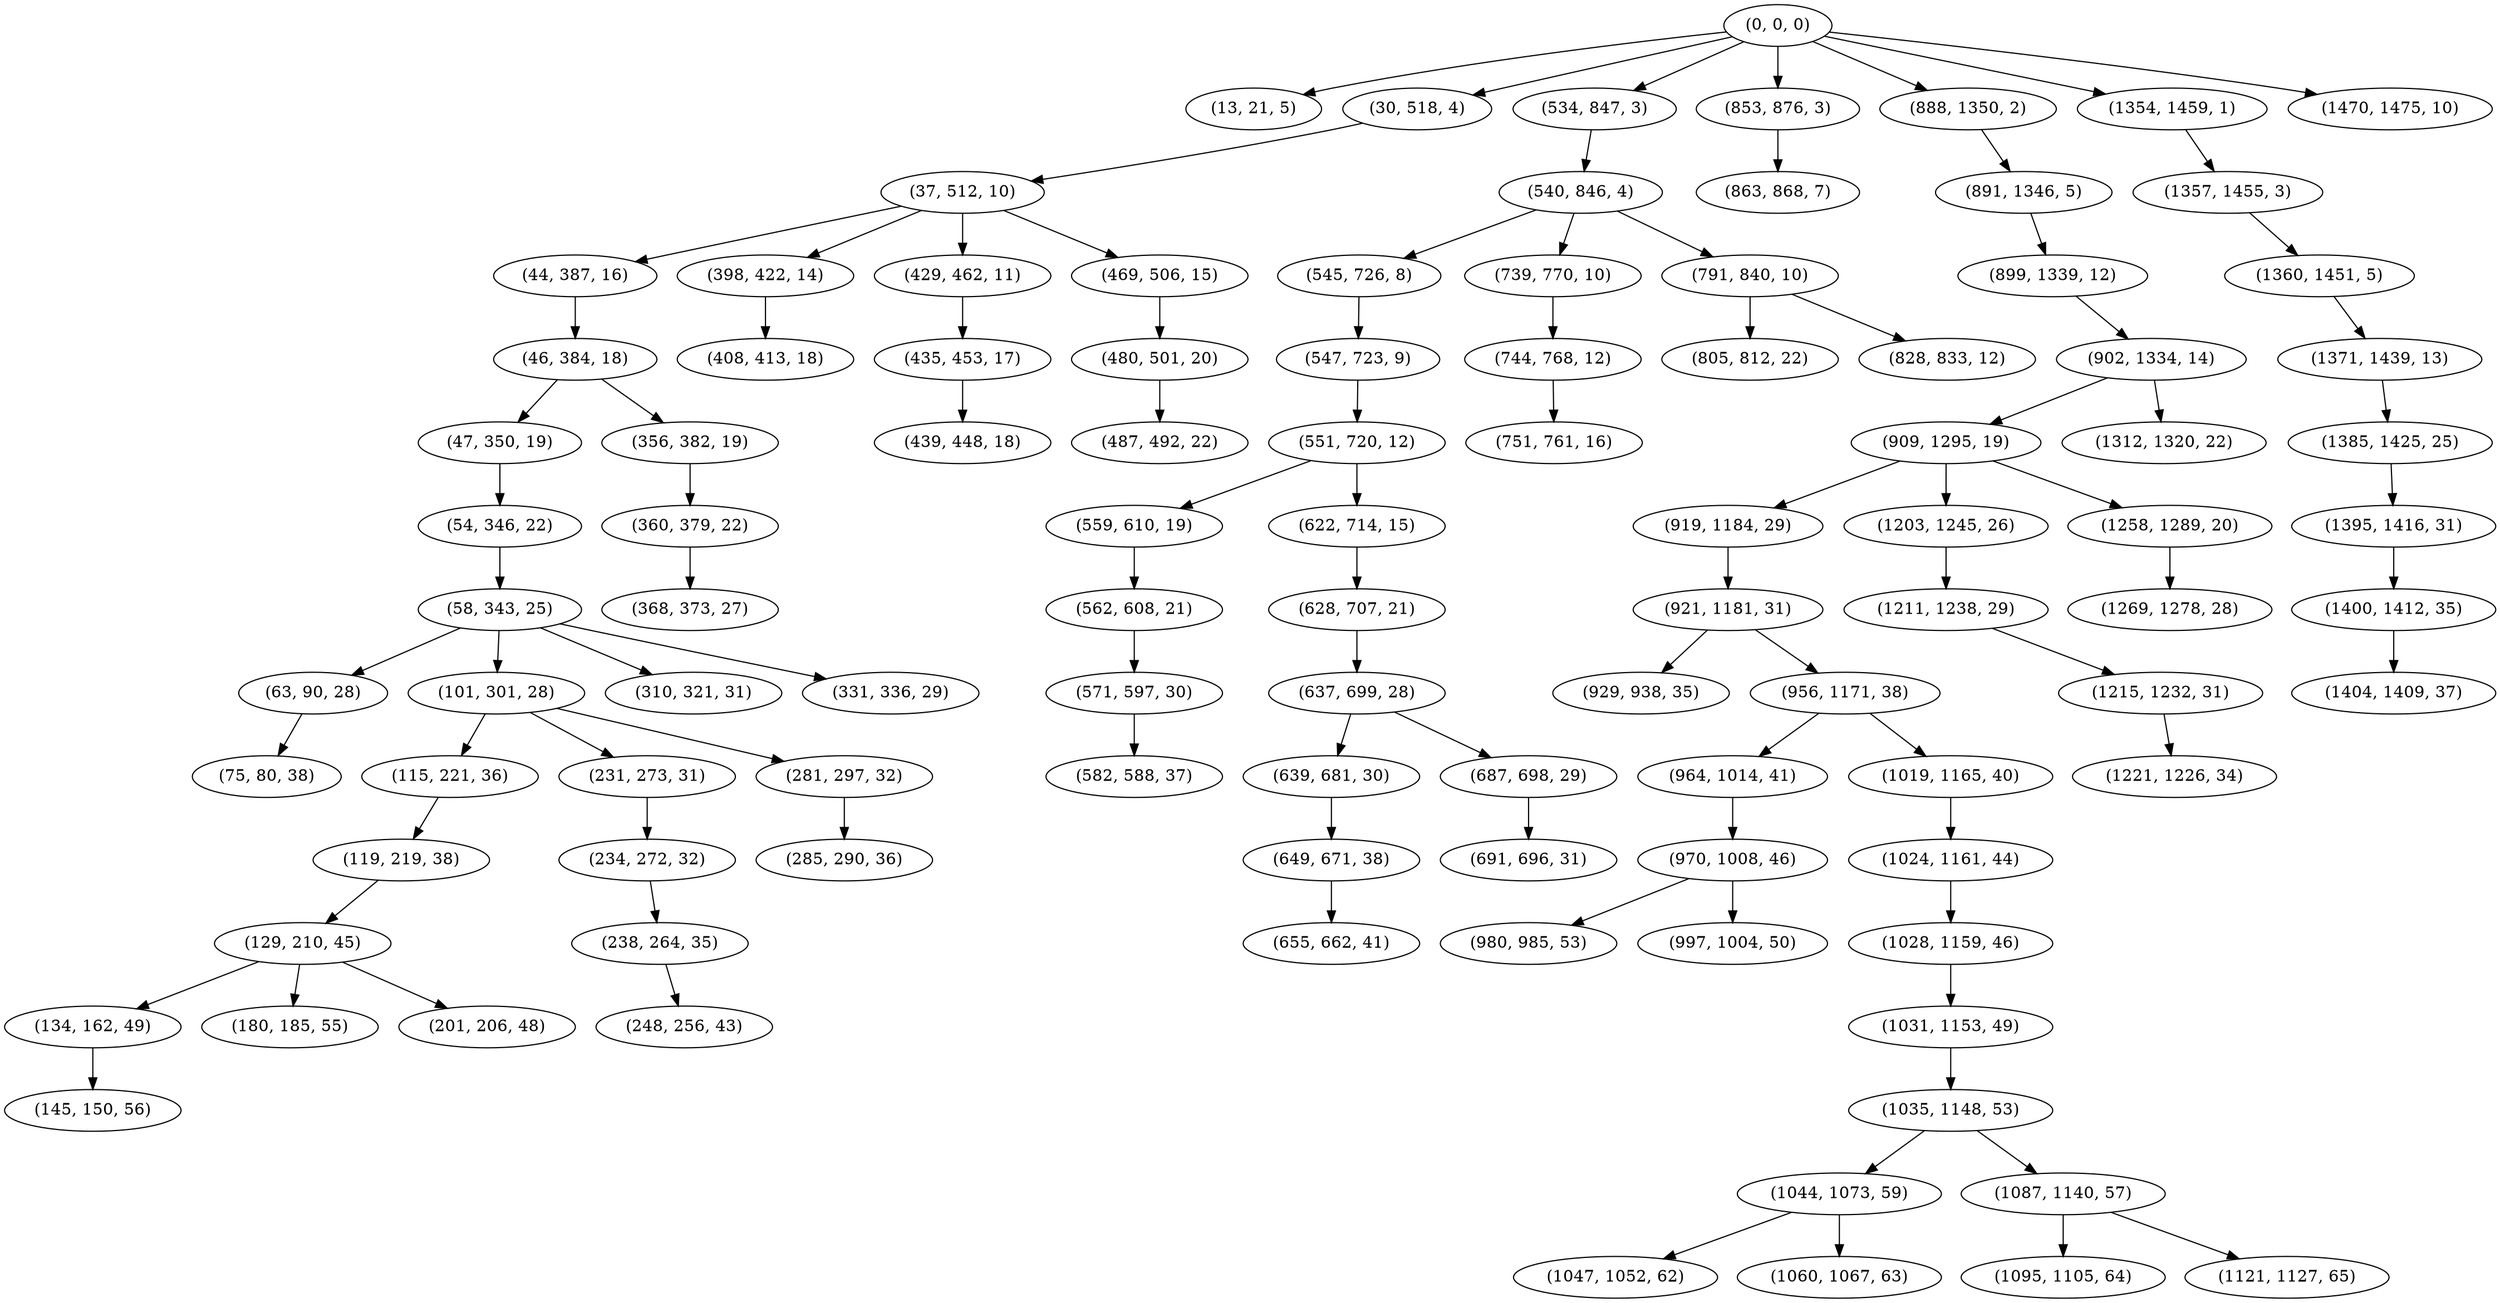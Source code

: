digraph tree {
    "(0, 0, 0)";
    "(13, 21, 5)";
    "(30, 518, 4)";
    "(37, 512, 10)";
    "(44, 387, 16)";
    "(46, 384, 18)";
    "(47, 350, 19)";
    "(54, 346, 22)";
    "(58, 343, 25)";
    "(63, 90, 28)";
    "(75, 80, 38)";
    "(101, 301, 28)";
    "(115, 221, 36)";
    "(119, 219, 38)";
    "(129, 210, 45)";
    "(134, 162, 49)";
    "(145, 150, 56)";
    "(180, 185, 55)";
    "(201, 206, 48)";
    "(231, 273, 31)";
    "(234, 272, 32)";
    "(238, 264, 35)";
    "(248, 256, 43)";
    "(281, 297, 32)";
    "(285, 290, 36)";
    "(310, 321, 31)";
    "(331, 336, 29)";
    "(356, 382, 19)";
    "(360, 379, 22)";
    "(368, 373, 27)";
    "(398, 422, 14)";
    "(408, 413, 18)";
    "(429, 462, 11)";
    "(435, 453, 17)";
    "(439, 448, 18)";
    "(469, 506, 15)";
    "(480, 501, 20)";
    "(487, 492, 22)";
    "(534, 847, 3)";
    "(540, 846, 4)";
    "(545, 726, 8)";
    "(547, 723, 9)";
    "(551, 720, 12)";
    "(559, 610, 19)";
    "(562, 608, 21)";
    "(571, 597, 30)";
    "(582, 588, 37)";
    "(622, 714, 15)";
    "(628, 707, 21)";
    "(637, 699, 28)";
    "(639, 681, 30)";
    "(649, 671, 38)";
    "(655, 662, 41)";
    "(687, 698, 29)";
    "(691, 696, 31)";
    "(739, 770, 10)";
    "(744, 768, 12)";
    "(751, 761, 16)";
    "(791, 840, 10)";
    "(805, 812, 22)";
    "(828, 833, 12)";
    "(853, 876, 3)";
    "(863, 868, 7)";
    "(888, 1350, 2)";
    "(891, 1346, 5)";
    "(899, 1339, 12)";
    "(902, 1334, 14)";
    "(909, 1295, 19)";
    "(919, 1184, 29)";
    "(921, 1181, 31)";
    "(929, 938, 35)";
    "(956, 1171, 38)";
    "(964, 1014, 41)";
    "(970, 1008, 46)";
    "(980, 985, 53)";
    "(997, 1004, 50)";
    "(1019, 1165, 40)";
    "(1024, 1161, 44)";
    "(1028, 1159, 46)";
    "(1031, 1153, 49)";
    "(1035, 1148, 53)";
    "(1044, 1073, 59)";
    "(1047, 1052, 62)";
    "(1060, 1067, 63)";
    "(1087, 1140, 57)";
    "(1095, 1105, 64)";
    "(1121, 1127, 65)";
    "(1203, 1245, 26)";
    "(1211, 1238, 29)";
    "(1215, 1232, 31)";
    "(1221, 1226, 34)";
    "(1258, 1289, 20)";
    "(1269, 1278, 28)";
    "(1312, 1320, 22)";
    "(1354, 1459, 1)";
    "(1357, 1455, 3)";
    "(1360, 1451, 5)";
    "(1371, 1439, 13)";
    "(1385, 1425, 25)";
    "(1395, 1416, 31)";
    "(1400, 1412, 35)";
    "(1404, 1409, 37)";
    "(1470, 1475, 10)";
    "(0, 0, 0)" -> "(13, 21, 5)";
    "(0, 0, 0)" -> "(30, 518, 4)";
    "(0, 0, 0)" -> "(534, 847, 3)";
    "(0, 0, 0)" -> "(853, 876, 3)";
    "(0, 0, 0)" -> "(888, 1350, 2)";
    "(0, 0, 0)" -> "(1354, 1459, 1)";
    "(0, 0, 0)" -> "(1470, 1475, 10)";
    "(30, 518, 4)" -> "(37, 512, 10)";
    "(37, 512, 10)" -> "(44, 387, 16)";
    "(37, 512, 10)" -> "(398, 422, 14)";
    "(37, 512, 10)" -> "(429, 462, 11)";
    "(37, 512, 10)" -> "(469, 506, 15)";
    "(44, 387, 16)" -> "(46, 384, 18)";
    "(46, 384, 18)" -> "(47, 350, 19)";
    "(46, 384, 18)" -> "(356, 382, 19)";
    "(47, 350, 19)" -> "(54, 346, 22)";
    "(54, 346, 22)" -> "(58, 343, 25)";
    "(58, 343, 25)" -> "(63, 90, 28)";
    "(58, 343, 25)" -> "(101, 301, 28)";
    "(58, 343, 25)" -> "(310, 321, 31)";
    "(58, 343, 25)" -> "(331, 336, 29)";
    "(63, 90, 28)" -> "(75, 80, 38)";
    "(101, 301, 28)" -> "(115, 221, 36)";
    "(101, 301, 28)" -> "(231, 273, 31)";
    "(101, 301, 28)" -> "(281, 297, 32)";
    "(115, 221, 36)" -> "(119, 219, 38)";
    "(119, 219, 38)" -> "(129, 210, 45)";
    "(129, 210, 45)" -> "(134, 162, 49)";
    "(129, 210, 45)" -> "(180, 185, 55)";
    "(129, 210, 45)" -> "(201, 206, 48)";
    "(134, 162, 49)" -> "(145, 150, 56)";
    "(231, 273, 31)" -> "(234, 272, 32)";
    "(234, 272, 32)" -> "(238, 264, 35)";
    "(238, 264, 35)" -> "(248, 256, 43)";
    "(281, 297, 32)" -> "(285, 290, 36)";
    "(356, 382, 19)" -> "(360, 379, 22)";
    "(360, 379, 22)" -> "(368, 373, 27)";
    "(398, 422, 14)" -> "(408, 413, 18)";
    "(429, 462, 11)" -> "(435, 453, 17)";
    "(435, 453, 17)" -> "(439, 448, 18)";
    "(469, 506, 15)" -> "(480, 501, 20)";
    "(480, 501, 20)" -> "(487, 492, 22)";
    "(534, 847, 3)" -> "(540, 846, 4)";
    "(540, 846, 4)" -> "(545, 726, 8)";
    "(540, 846, 4)" -> "(739, 770, 10)";
    "(540, 846, 4)" -> "(791, 840, 10)";
    "(545, 726, 8)" -> "(547, 723, 9)";
    "(547, 723, 9)" -> "(551, 720, 12)";
    "(551, 720, 12)" -> "(559, 610, 19)";
    "(551, 720, 12)" -> "(622, 714, 15)";
    "(559, 610, 19)" -> "(562, 608, 21)";
    "(562, 608, 21)" -> "(571, 597, 30)";
    "(571, 597, 30)" -> "(582, 588, 37)";
    "(622, 714, 15)" -> "(628, 707, 21)";
    "(628, 707, 21)" -> "(637, 699, 28)";
    "(637, 699, 28)" -> "(639, 681, 30)";
    "(637, 699, 28)" -> "(687, 698, 29)";
    "(639, 681, 30)" -> "(649, 671, 38)";
    "(649, 671, 38)" -> "(655, 662, 41)";
    "(687, 698, 29)" -> "(691, 696, 31)";
    "(739, 770, 10)" -> "(744, 768, 12)";
    "(744, 768, 12)" -> "(751, 761, 16)";
    "(791, 840, 10)" -> "(805, 812, 22)";
    "(791, 840, 10)" -> "(828, 833, 12)";
    "(853, 876, 3)" -> "(863, 868, 7)";
    "(888, 1350, 2)" -> "(891, 1346, 5)";
    "(891, 1346, 5)" -> "(899, 1339, 12)";
    "(899, 1339, 12)" -> "(902, 1334, 14)";
    "(902, 1334, 14)" -> "(909, 1295, 19)";
    "(902, 1334, 14)" -> "(1312, 1320, 22)";
    "(909, 1295, 19)" -> "(919, 1184, 29)";
    "(909, 1295, 19)" -> "(1203, 1245, 26)";
    "(909, 1295, 19)" -> "(1258, 1289, 20)";
    "(919, 1184, 29)" -> "(921, 1181, 31)";
    "(921, 1181, 31)" -> "(929, 938, 35)";
    "(921, 1181, 31)" -> "(956, 1171, 38)";
    "(956, 1171, 38)" -> "(964, 1014, 41)";
    "(956, 1171, 38)" -> "(1019, 1165, 40)";
    "(964, 1014, 41)" -> "(970, 1008, 46)";
    "(970, 1008, 46)" -> "(980, 985, 53)";
    "(970, 1008, 46)" -> "(997, 1004, 50)";
    "(1019, 1165, 40)" -> "(1024, 1161, 44)";
    "(1024, 1161, 44)" -> "(1028, 1159, 46)";
    "(1028, 1159, 46)" -> "(1031, 1153, 49)";
    "(1031, 1153, 49)" -> "(1035, 1148, 53)";
    "(1035, 1148, 53)" -> "(1044, 1073, 59)";
    "(1035, 1148, 53)" -> "(1087, 1140, 57)";
    "(1044, 1073, 59)" -> "(1047, 1052, 62)";
    "(1044, 1073, 59)" -> "(1060, 1067, 63)";
    "(1087, 1140, 57)" -> "(1095, 1105, 64)";
    "(1087, 1140, 57)" -> "(1121, 1127, 65)";
    "(1203, 1245, 26)" -> "(1211, 1238, 29)";
    "(1211, 1238, 29)" -> "(1215, 1232, 31)";
    "(1215, 1232, 31)" -> "(1221, 1226, 34)";
    "(1258, 1289, 20)" -> "(1269, 1278, 28)";
    "(1354, 1459, 1)" -> "(1357, 1455, 3)";
    "(1357, 1455, 3)" -> "(1360, 1451, 5)";
    "(1360, 1451, 5)" -> "(1371, 1439, 13)";
    "(1371, 1439, 13)" -> "(1385, 1425, 25)";
    "(1385, 1425, 25)" -> "(1395, 1416, 31)";
    "(1395, 1416, 31)" -> "(1400, 1412, 35)";
    "(1400, 1412, 35)" -> "(1404, 1409, 37)";
}
